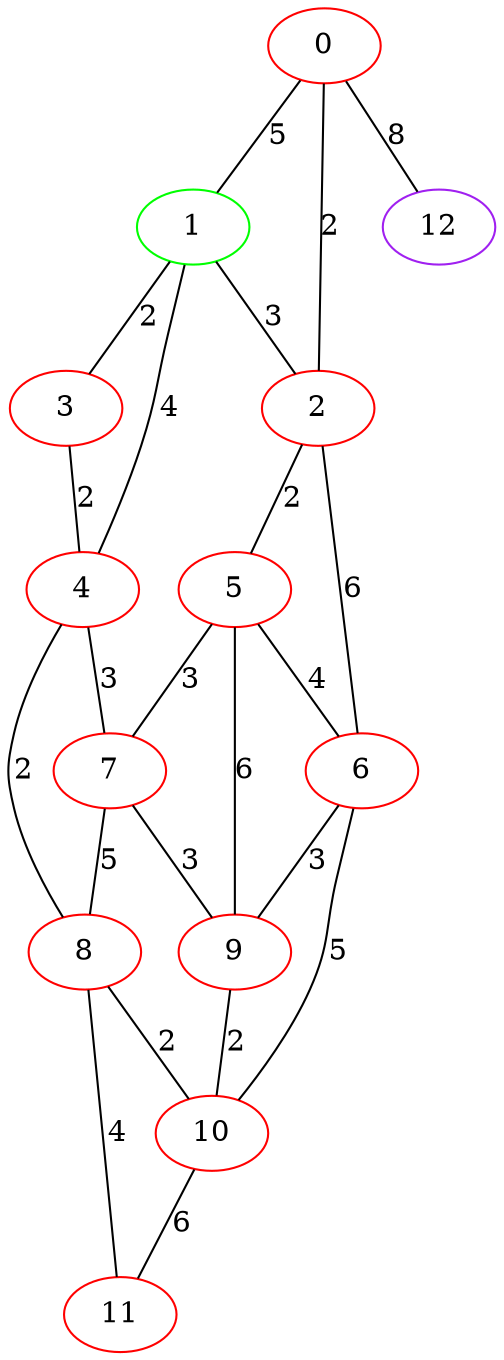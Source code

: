 graph "" {
0 [color=red, weight=1];
1 [color=green, weight=2];
2 [color=red, weight=1];
3 [color=red, weight=1];
4 [color=red, weight=1];
5 [color=red, weight=1];
6 [color=red, weight=1];
7 [color=red, weight=1];
8 [color=red, weight=1];
9 [color=red, weight=1];
10 [color=red, weight=1];
11 [color=red, weight=1];
12 [color=purple, weight=4];
0 -- 1  [key=0, label=5];
0 -- 2  [key=0, label=2];
0 -- 12  [key=0, label=8];
1 -- 2  [key=0, label=3];
1 -- 3  [key=0, label=2];
1 -- 4  [key=0, label=4];
2 -- 5  [key=0, label=2];
2 -- 6  [key=0, label=6];
3 -- 4  [key=0, label=2];
4 -- 8  [key=0, label=2];
4 -- 7  [key=0, label=3];
5 -- 9  [key=0, label=6];
5 -- 6  [key=0, label=4];
5 -- 7  [key=0, label=3];
6 -- 9  [key=0, label=3];
6 -- 10  [key=0, label=5];
7 -- 8  [key=0, label=5];
7 -- 9  [key=0, label=3];
8 -- 10  [key=0, label=2];
8 -- 11  [key=0, label=4];
9 -- 10  [key=0, label=2];
10 -- 11  [key=0, label=6];
}

